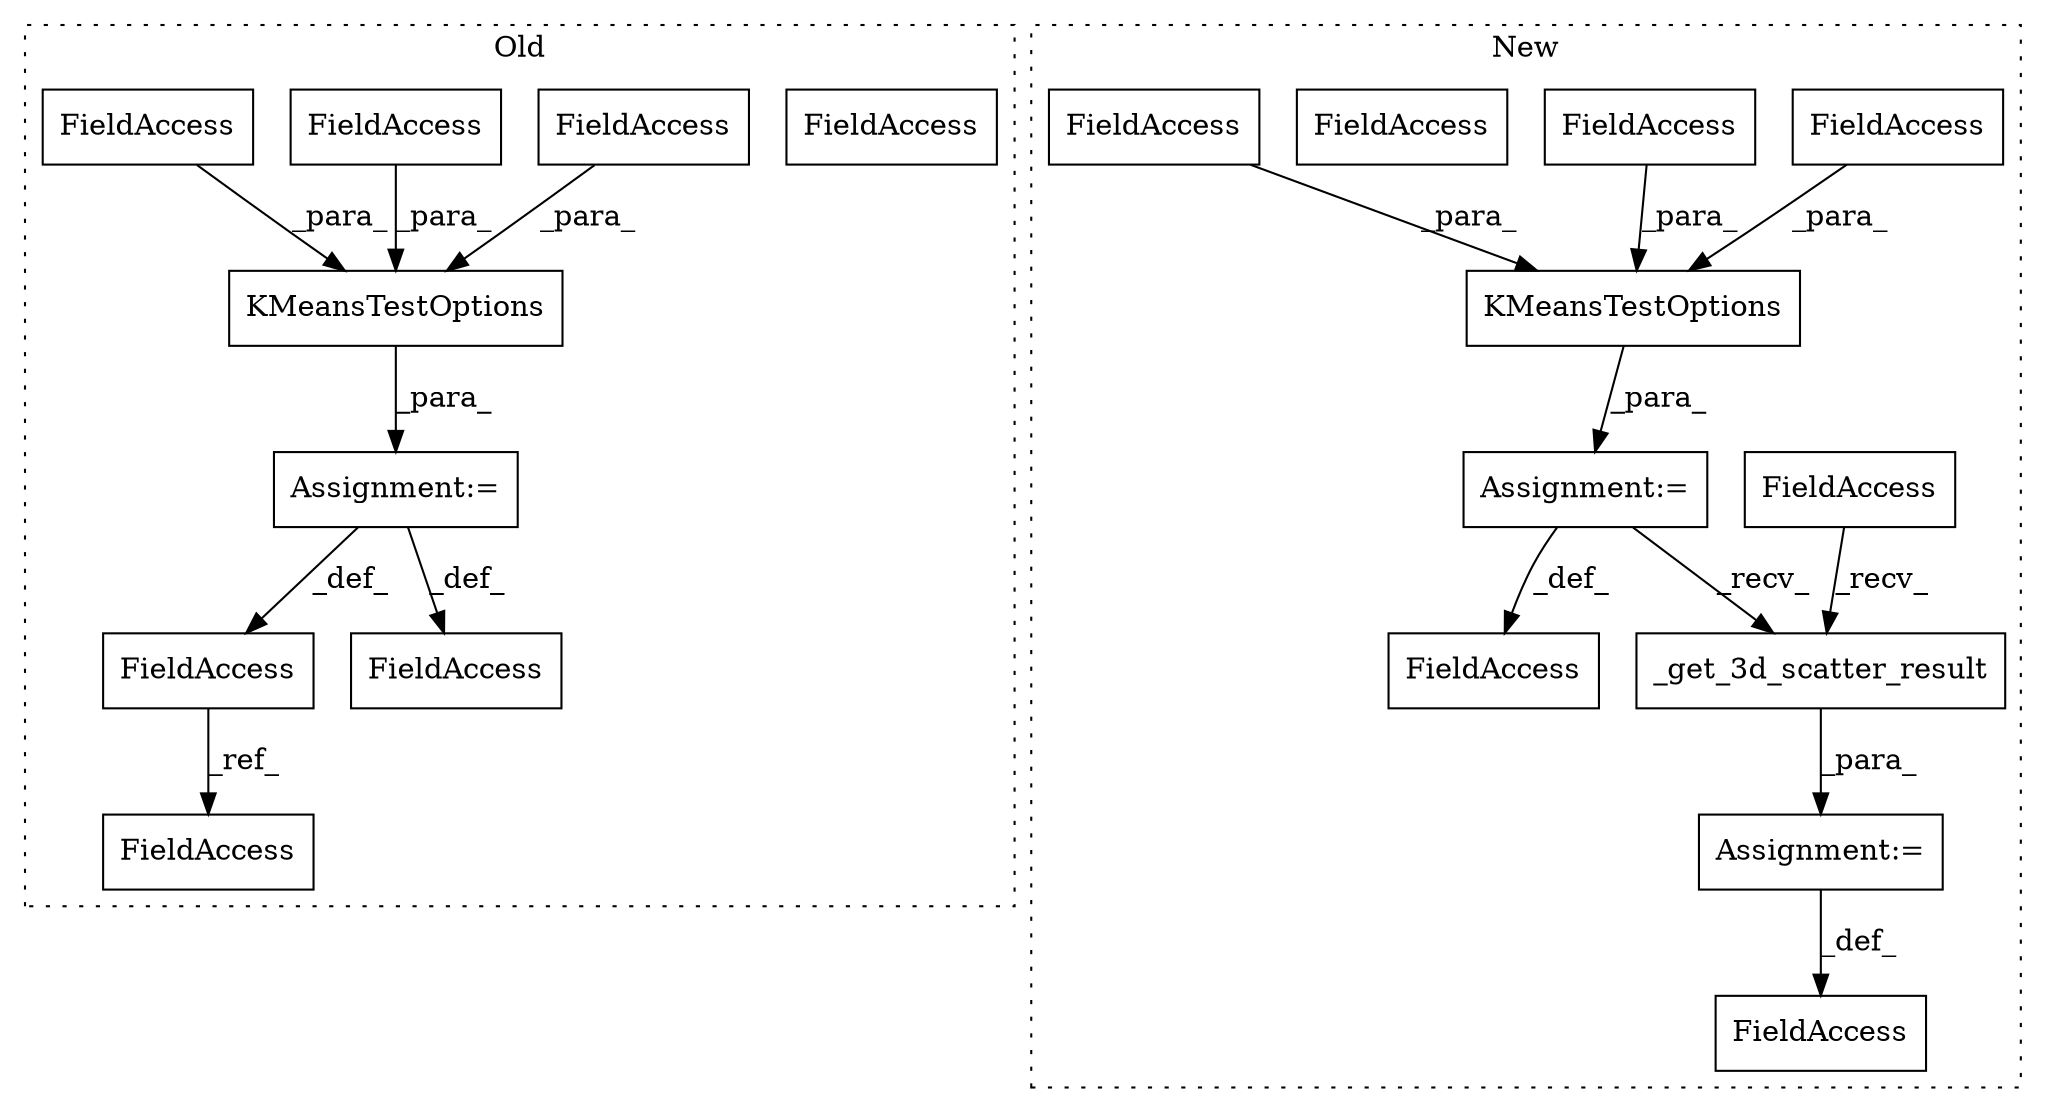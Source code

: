 digraph G {
subgraph cluster0 {
1 [label="KMeansTestOptions" a="32" s="6321,6397" l="18,1" shape="box"];
5 [label="FieldAccess" a="22" s="6303" l="17" shape="box"];
6 [label="FieldAccess" a="22" s="6427" l="17" shape="box"];
7 [label="FieldAccess" a="22" s="6404" l="10" shape="box"];
8 [label="FieldAccess" a="22" s="6349" l="24" shape="box"];
15 [label="Assignment:=" a="7" s="6320" l="1" shape="box"];
17 [label="FieldAccess" a="22" s="6349" l="24" shape="box"];
19 [label="FieldAccess" a="22" s="6374" l="23" shape="box"];
20 [label="FieldAccess" a="22" s="6339" l="9" shape="box"];
label = "Old";
style="dotted";
}
subgraph cluster1 {
2 [label="_get_3d_scatter_result" a="32" s="7437" l="24" shape="box"];
3 [label="FieldAccess" a="22" s="7411" l="13" shape="box"];
4 [label="FieldAccess" a="22" s="7425" l="11" shape="box"];
9 [label="KMeansTestOptions" a="32" s="7280,7355" l="18,1" shape="box"];
10 [label="FieldAccess" a="22" s="7298" l="8" shape="box"];
11 [label="FieldAccess" a="22" s="7331" l="24" shape="box"];
12 [label="FieldAccess" a="22" s="7307" l="23" shape="box"];
13 [label="FieldAccess" a="22" s="7261" l="18" shape="box"];
14 [label="Assignment:=" a="7" s="7279" l="1" shape="box"];
16 [label="Assignment:=" a="7" s="7424" l="1" shape="box"];
18 [label="FieldAccess" a="22" s="7307" l="23" shape="box"];
label = "New";
style="dotted";
}
1 -> 15 [label="_para_"];
2 -> 16 [label="_para_"];
4 -> 2 [label="_recv_"];
5 -> 6 [label="_ref_"];
9 -> 14 [label="_para_"];
10 -> 9 [label="_para_"];
11 -> 9 [label="_para_"];
14 -> 13 [label="_def_"];
14 -> 2 [label="_recv_"];
15 -> 7 [label="_def_"];
15 -> 5 [label="_def_"];
16 -> 3 [label="_def_"];
17 -> 1 [label="_para_"];
18 -> 9 [label="_para_"];
19 -> 1 [label="_para_"];
20 -> 1 [label="_para_"];
}